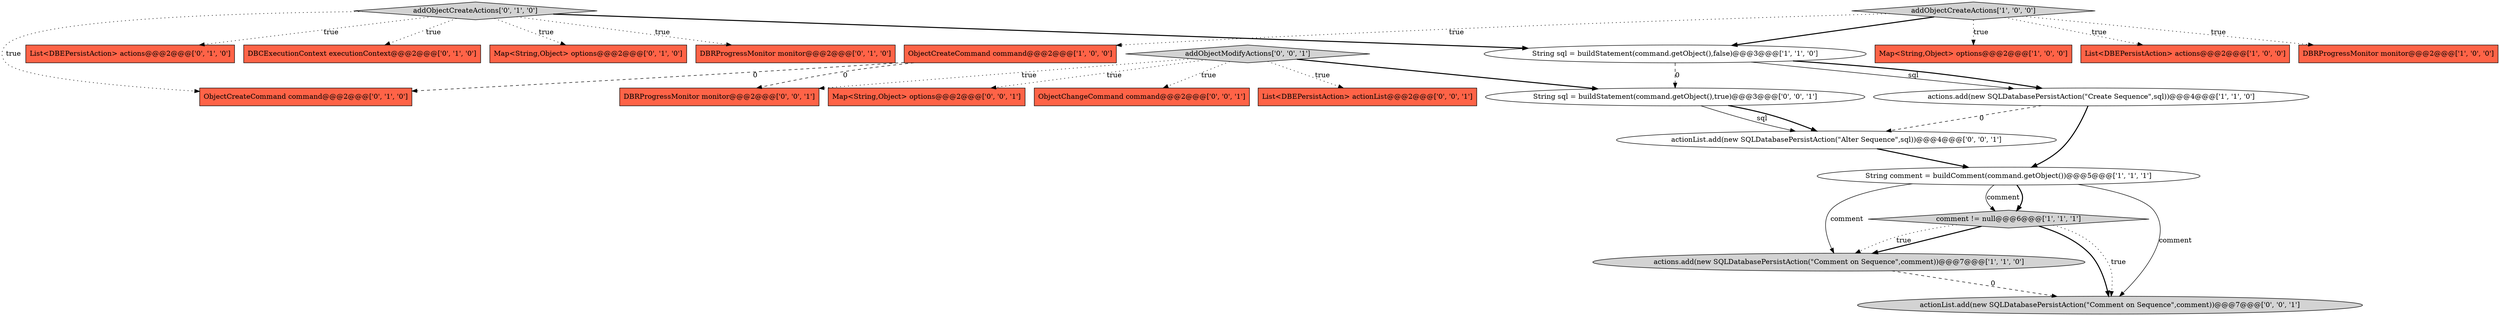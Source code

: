 digraph {
19 [style = filled, label = "actionList.add(new SQLDatabasePersistAction(\"Alter Sequence\",sql))@@@4@@@['0', '0', '1']", fillcolor = white, shape = ellipse image = "AAA0AAABBB3BBB"];
1 [style = filled, label = "actions.add(new SQLDatabasePersistAction(\"Comment on Sequence\",comment))@@@7@@@['1', '1', '0']", fillcolor = lightgray, shape = ellipse image = "AAA0AAABBB1BBB"];
3 [style = filled, label = "String sql = buildStatement(command.getObject(),false)@@@3@@@['1', '1', '0']", fillcolor = white, shape = ellipse image = "AAA0AAABBB1BBB"];
11 [style = filled, label = "DBRProgressMonitor monitor@@@2@@@['0', '1', '0']", fillcolor = tomato, shape = box image = "AAA0AAABBB2BBB"];
18 [style = filled, label = "Map<String,Object> options@@@2@@@['0', '0', '1']", fillcolor = tomato, shape = box image = "AAA0AAABBB3BBB"];
4 [style = filled, label = "Map<String,Object> options@@@2@@@['1', '0', '0']", fillcolor = tomato, shape = box image = "AAA0AAABBB1BBB"];
9 [style = filled, label = "ObjectCreateCommand command@@@2@@@['1', '0', '0']", fillcolor = tomato, shape = box image = "AAA1AAABBB1BBB"];
2 [style = filled, label = "List<DBEPersistAction> actions@@@2@@@['1', '0', '0']", fillcolor = tomato, shape = box image = "AAA0AAABBB1BBB"];
0 [style = filled, label = "String comment = buildComment(command.getObject())@@@5@@@['1', '1', '1']", fillcolor = white, shape = ellipse image = "AAA0AAABBB1BBB"];
6 [style = filled, label = "DBRProgressMonitor monitor@@@2@@@['1', '0', '0']", fillcolor = tomato, shape = box image = "AAA0AAABBB1BBB"];
20 [style = filled, label = "addObjectModifyActions['0', '0', '1']", fillcolor = lightgray, shape = diamond image = "AAA0AAABBB3BBB"];
17 [style = filled, label = "ObjectChangeCommand command@@@2@@@['0', '0', '1']", fillcolor = tomato, shape = box image = "AAA0AAABBB3BBB"];
21 [style = filled, label = "List<DBEPersistAction> actionList@@@2@@@['0', '0', '1']", fillcolor = tomato, shape = box image = "AAA0AAABBB3BBB"];
7 [style = filled, label = "comment != null@@@6@@@['1', '1', '1']", fillcolor = lightgray, shape = diamond image = "AAA0AAABBB1BBB"];
14 [style = filled, label = "ObjectCreateCommand command@@@2@@@['0', '1', '0']", fillcolor = tomato, shape = box image = "AAA1AAABBB2BBB"];
16 [style = filled, label = "actionList.add(new SQLDatabasePersistAction(\"Comment on Sequence\",comment))@@@7@@@['0', '0', '1']", fillcolor = lightgray, shape = ellipse image = "AAA0AAABBB3BBB"];
13 [style = filled, label = "List<DBEPersistAction> actions@@@2@@@['0', '1', '0']", fillcolor = tomato, shape = box image = "AAA0AAABBB2BBB"];
22 [style = filled, label = "String sql = buildStatement(command.getObject(),true)@@@3@@@['0', '0', '1']", fillcolor = white, shape = ellipse image = "AAA0AAABBB3BBB"];
5 [style = filled, label = "addObjectCreateActions['1', '0', '0']", fillcolor = lightgray, shape = diamond image = "AAA0AAABBB1BBB"];
10 [style = filled, label = "DBCExecutionContext executionContext@@@2@@@['0', '1', '0']", fillcolor = tomato, shape = box image = "AAA0AAABBB2BBB"];
23 [style = filled, label = "DBRProgressMonitor monitor@@@2@@@['0', '0', '1']", fillcolor = tomato, shape = box image = "AAA0AAABBB3BBB"];
15 [style = filled, label = "addObjectCreateActions['0', '1', '0']", fillcolor = lightgray, shape = diamond image = "AAA0AAABBB2BBB"];
12 [style = filled, label = "Map<String,Object> options@@@2@@@['0', '1', '0']", fillcolor = tomato, shape = box image = "AAA0AAABBB2BBB"];
8 [style = filled, label = "actions.add(new SQLDatabasePersistAction(\"Create Sequence\",sql))@@@4@@@['1', '1', '0']", fillcolor = white, shape = ellipse image = "AAA0AAABBB1BBB"];
5->3 [style = bold, label=""];
8->19 [style = dashed, label="0"];
3->8 [style = solid, label="sql"];
7->1 [style = bold, label=""];
0->1 [style = solid, label="comment"];
22->19 [style = bold, label=""];
20->17 [style = dotted, label="true"];
5->6 [style = dotted, label="true"];
15->10 [style = dotted, label="true"];
3->22 [style = dashed, label="0"];
22->19 [style = solid, label="sql"];
20->21 [style = dotted, label="true"];
15->14 [style = dotted, label="true"];
15->3 [style = bold, label=""];
9->23 [style = dashed, label="0"];
5->4 [style = dotted, label="true"];
19->0 [style = bold, label=""];
20->22 [style = bold, label=""];
0->7 [style = bold, label=""];
15->13 [style = dotted, label="true"];
8->0 [style = bold, label=""];
9->14 [style = dashed, label="0"];
1->16 [style = dashed, label="0"];
3->8 [style = bold, label=""];
7->16 [style = bold, label=""];
20->23 [style = dotted, label="true"];
15->11 [style = dotted, label="true"];
7->16 [style = dotted, label="true"];
20->18 [style = dotted, label="true"];
15->12 [style = dotted, label="true"];
5->9 [style = dotted, label="true"];
0->7 [style = solid, label="comment"];
7->1 [style = dotted, label="true"];
0->16 [style = solid, label="comment"];
5->2 [style = dotted, label="true"];
}
